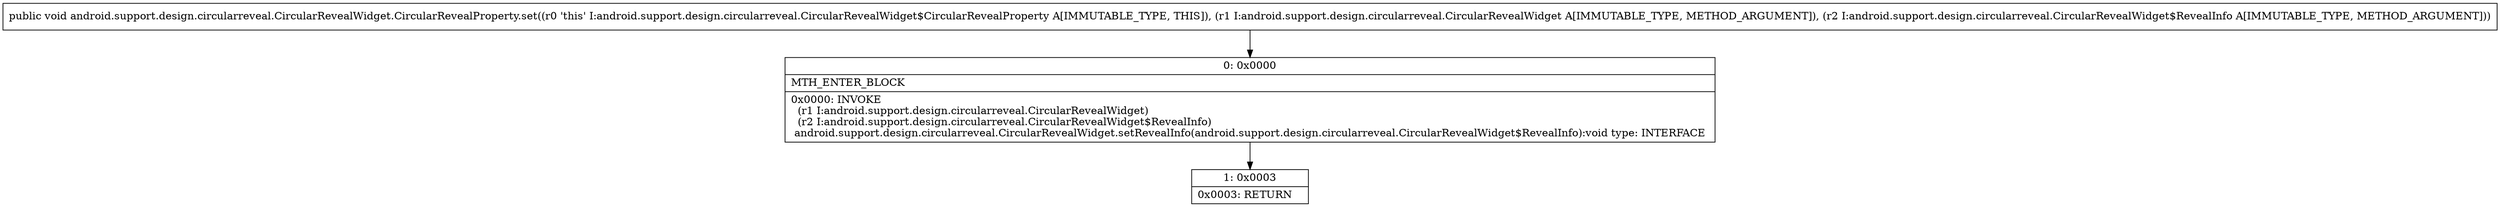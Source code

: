 digraph "CFG forandroid.support.design.circularreveal.CircularRevealWidget.CircularRevealProperty.set(Landroid\/support\/design\/circularreveal\/CircularRevealWidget;Landroid\/support\/design\/circularreveal\/CircularRevealWidget$RevealInfo;)V" {
Node_0 [shape=record,label="{0\:\ 0x0000|MTH_ENTER_BLOCK\l|0x0000: INVOKE  \l  (r1 I:android.support.design.circularreveal.CircularRevealWidget)\l  (r2 I:android.support.design.circularreveal.CircularRevealWidget$RevealInfo)\l android.support.design.circularreveal.CircularRevealWidget.setRevealInfo(android.support.design.circularreveal.CircularRevealWidget$RevealInfo):void type: INTERFACE \l}"];
Node_1 [shape=record,label="{1\:\ 0x0003|0x0003: RETURN   \l}"];
MethodNode[shape=record,label="{public void android.support.design.circularreveal.CircularRevealWidget.CircularRevealProperty.set((r0 'this' I:android.support.design.circularreveal.CircularRevealWidget$CircularRevealProperty A[IMMUTABLE_TYPE, THIS]), (r1 I:android.support.design.circularreveal.CircularRevealWidget A[IMMUTABLE_TYPE, METHOD_ARGUMENT]), (r2 I:android.support.design.circularreveal.CircularRevealWidget$RevealInfo A[IMMUTABLE_TYPE, METHOD_ARGUMENT])) }"];
MethodNode -> Node_0;
Node_0 -> Node_1;
}

